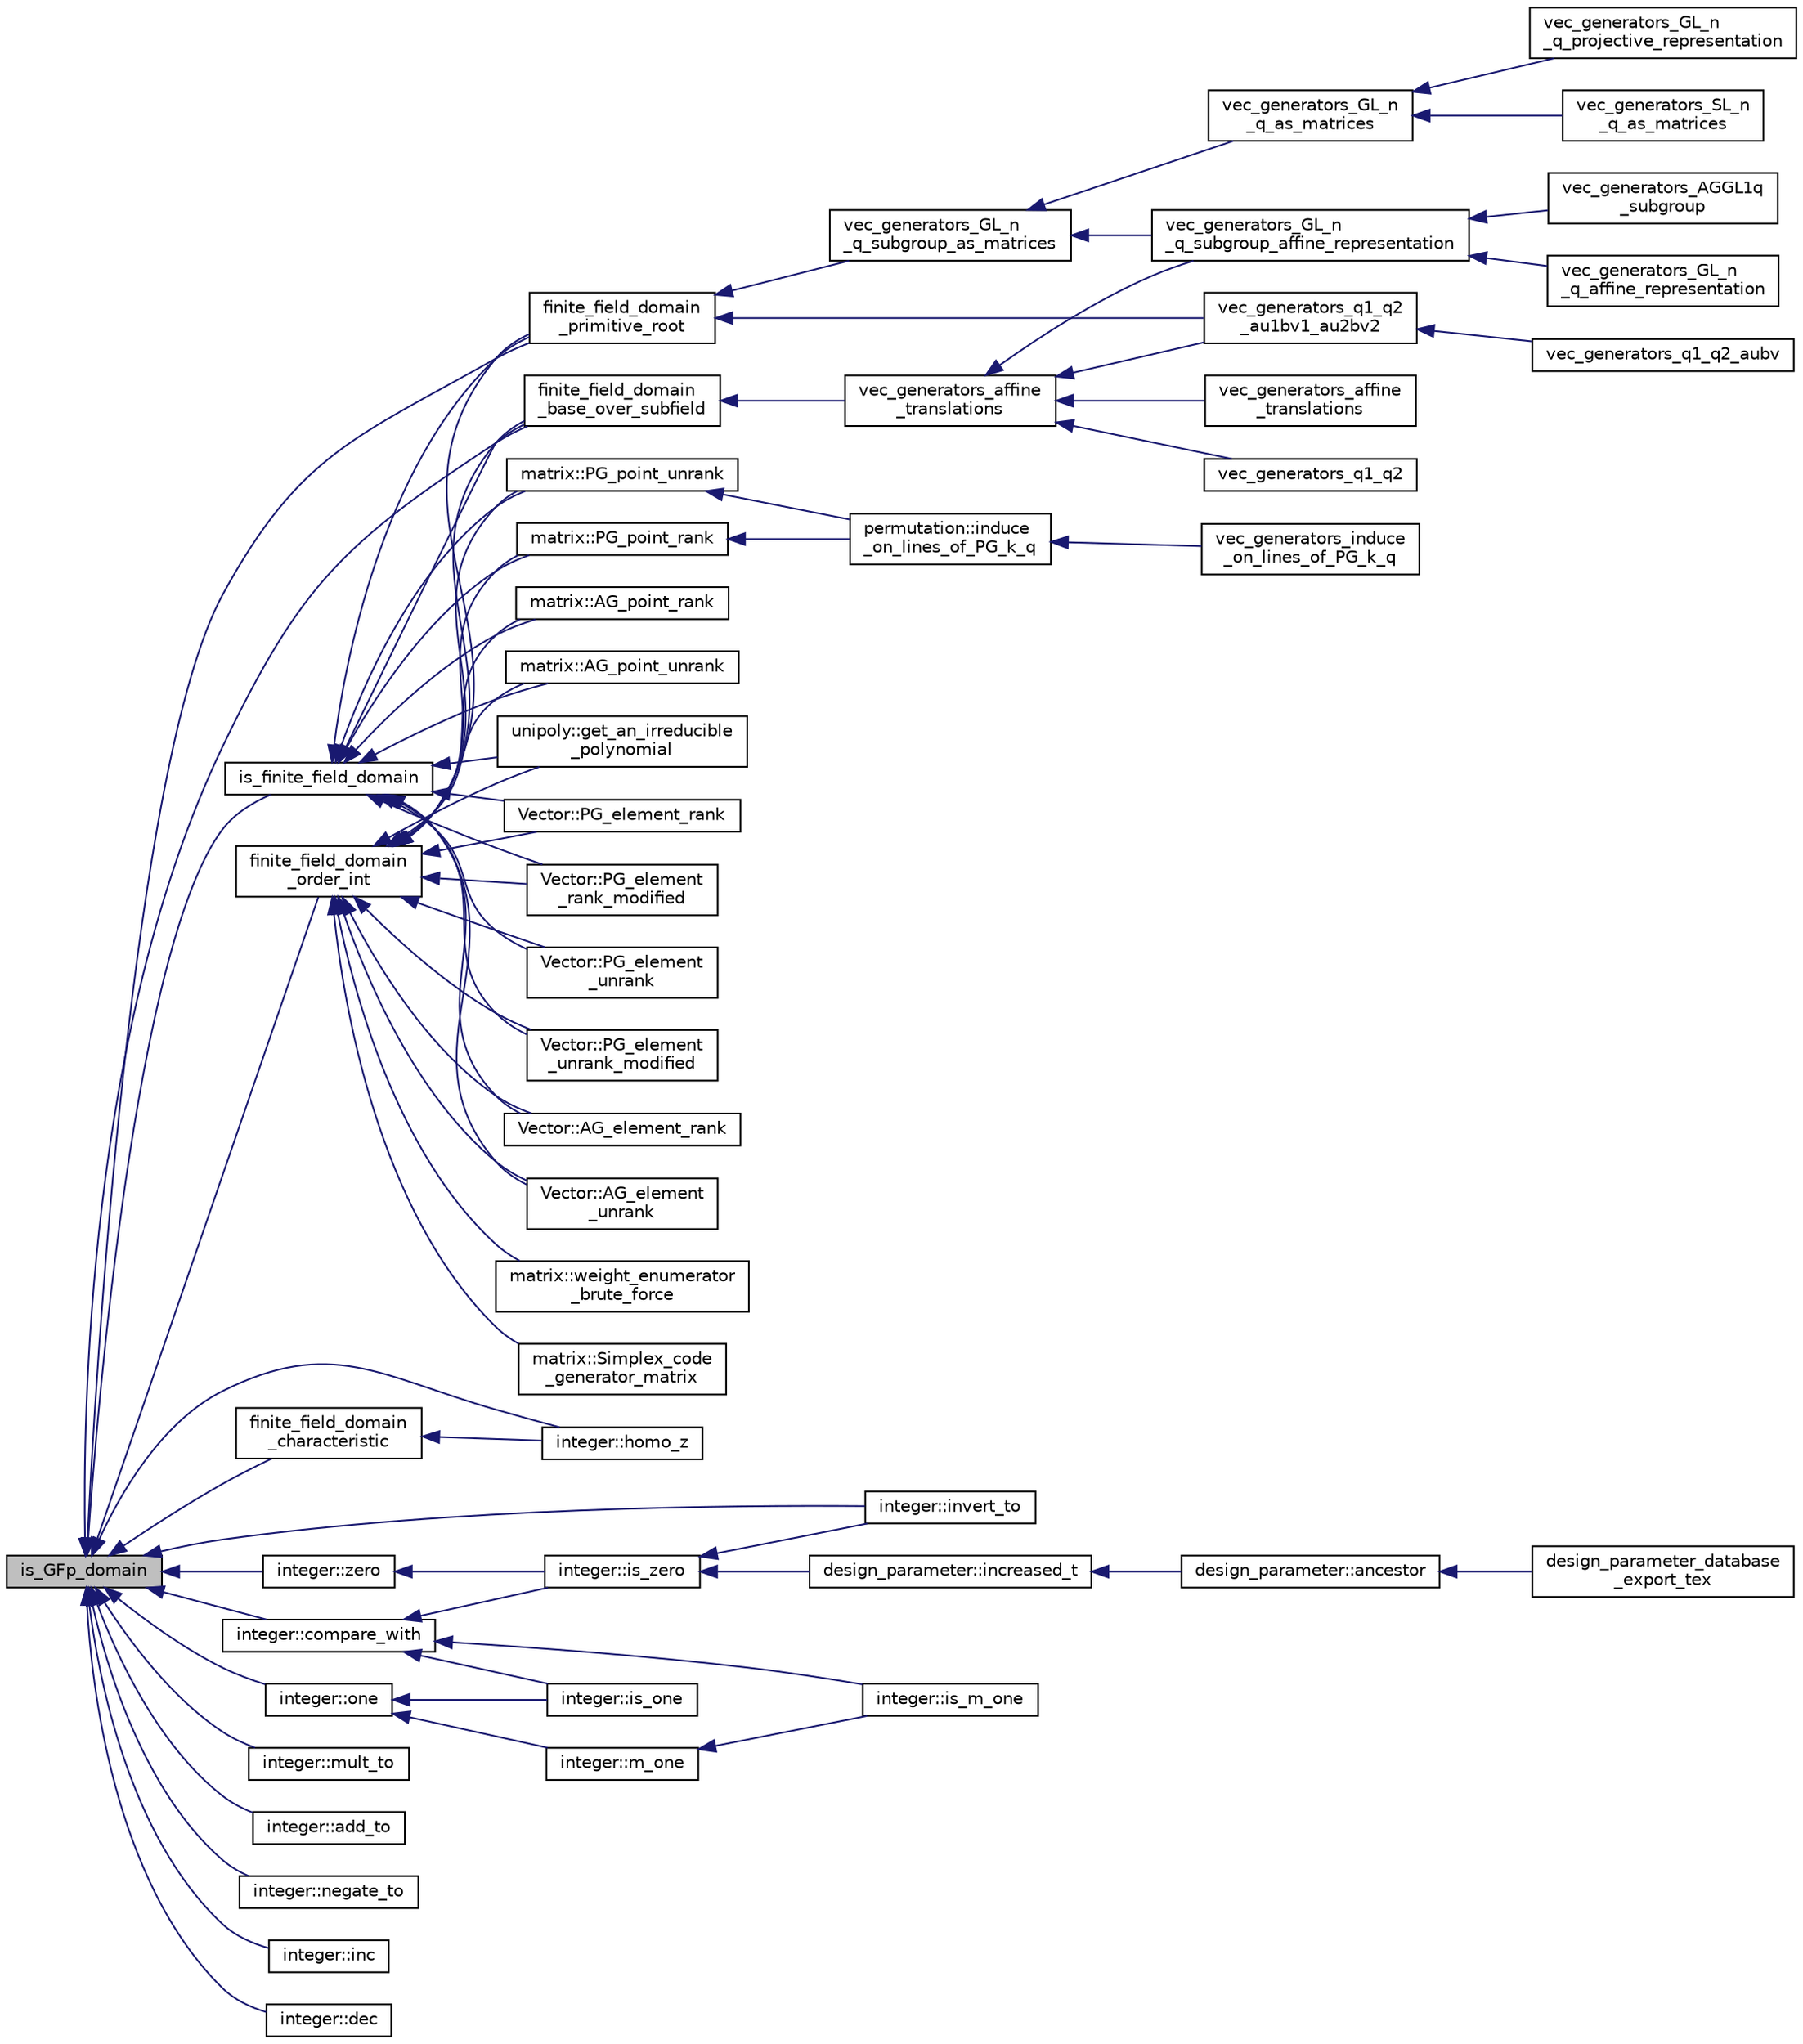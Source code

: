 digraph "is_GFp_domain"
{
  edge [fontname="Helvetica",fontsize="10",labelfontname="Helvetica",labelfontsize="10"];
  node [fontname="Helvetica",fontsize="10",shape=record];
  rankdir="LR";
  Node250 [label="is_GFp_domain",height=0.2,width=0.4,color="black", fillcolor="grey75", style="filled", fontcolor="black"];
  Node250 -> Node251 [dir="back",color="midnightblue",fontsize="10",style="solid",fontname="Helvetica"];
  Node251 [label="is_finite_field_domain",height=0.2,width=0.4,color="black", fillcolor="white", style="filled",URL="$db/d2f/domain_8_c.html#a77d0ace35941cfe84035c9a060972b2a"];
  Node251 -> Node252 [dir="back",color="midnightblue",fontsize="10",style="solid",fontname="Helvetica"];
  Node252 [label="finite_field_domain\l_primitive_root",height=0.2,width=0.4,color="black", fillcolor="white", style="filled",URL="$db/d2f/domain_8_c.html#a555c8e00dea5b275e2b31616e8fc1116"];
  Node252 -> Node253 [dir="back",color="midnightblue",fontsize="10",style="solid",fontname="Helvetica"];
  Node253 [label="vec_generators_GL_n\l_q_subgroup_as_matrices",height=0.2,width=0.4,color="black", fillcolor="white", style="filled",URL="$d0/dd3/perm__group__gens_8_c.html#a67390878e31e37836b12fa5d56e72394"];
  Node253 -> Node254 [dir="back",color="midnightblue",fontsize="10",style="solid",fontname="Helvetica"];
  Node254 [label="vec_generators_GL_n\l_q_as_matrices",height=0.2,width=0.4,color="black", fillcolor="white", style="filled",URL="$d0/dd3/perm__group__gens_8_c.html#a16af2db378d422175df1fdf70cb02806"];
  Node254 -> Node255 [dir="back",color="midnightblue",fontsize="10",style="solid",fontname="Helvetica"];
  Node255 [label="vec_generators_SL_n\l_q_as_matrices",height=0.2,width=0.4,color="black", fillcolor="white", style="filled",URL="$d0/dd3/perm__group__gens_8_c.html#aece7a22e0963ee87d325797900443bd2"];
  Node254 -> Node256 [dir="back",color="midnightblue",fontsize="10",style="solid",fontname="Helvetica"];
  Node256 [label="vec_generators_GL_n\l_q_projective_representation",height=0.2,width=0.4,color="black", fillcolor="white", style="filled",URL="$d0/dd3/perm__group__gens_8_c.html#ae56b1d99562cb32203518575c689746d"];
  Node253 -> Node257 [dir="back",color="midnightblue",fontsize="10",style="solid",fontname="Helvetica"];
  Node257 [label="vec_generators_GL_n\l_q_subgroup_affine_representation",height=0.2,width=0.4,color="black", fillcolor="white", style="filled",URL="$d0/dd3/perm__group__gens_8_c.html#adc1a2bfe52c3047a066884771aa01321"];
  Node257 -> Node258 [dir="back",color="midnightblue",fontsize="10",style="solid",fontname="Helvetica"];
  Node258 [label="vec_generators_GL_n\l_q_affine_representation",height=0.2,width=0.4,color="black", fillcolor="white", style="filled",URL="$d0/dd3/perm__group__gens_8_c.html#a689108f410f773f0681e21a864097f16"];
  Node257 -> Node259 [dir="back",color="midnightblue",fontsize="10",style="solid",fontname="Helvetica"];
  Node259 [label="vec_generators_AGGL1q\l_subgroup",height=0.2,width=0.4,color="black", fillcolor="white", style="filled",URL="$d0/dd3/perm__group__gens_8_c.html#a93659c1c7a668dd6adf9f217c608e1f1"];
  Node252 -> Node260 [dir="back",color="midnightblue",fontsize="10",style="solid",fontname="Helvetica"];
  Node260 [label="vec_generators_q1_q2\l_au1bv1_au2bv2",height=0.2,width=0.4,color="black", fillcolor="white", style="filled",URL="$d0/dd3/perm__group__gens_8_c.html#aee37285cfb5987a4fc1f5c7580865175"];
  Node260 -> Node261 [dir="back",color="midnightblue",fontsize="10",style="solid",fontname="Helvetica"];
  Node261 [label="vec_generators_q1_q2_aubv",height=0.2,width=0.4,color="black", fillcolor="white", style="filled",URL="$d0/dd3/perm__group__gens_8_c.html#a0b5ce8828dd8a35cbfec4450f0d76edc"];
  Node251 -> Node262 [dir="back",color="midnightblue",fontsize="10",style="solid",fontname="Helvetica"];
  Node262 [label="finite_field_domain\l_base_over_subfield",height=0.2,width=0.4,color="black", fillcolor="white", style="filled",URL="$db/d2f/domain_8_c.html#abe355695b9ac715e7ac5fdd804f4079d"];
  Node262 -> Node263 [dir="back",color="midnightblue",fontsize="10",style="solid",fontname="Helvetica"];
  Node263 [label="vec_generators_affine\l_translations",height=0.2,width=0.4,color="black", fillcolor="white", style="filled",URL="$d0/dd3/perm__group__gens_8_c.html#a7823a00ce1bf9cd69d1f9543e594e0e6"];
  Node263 -> Node264 [dir="back",color="midnightblue",fontsize="10",style="solid",fontname="Helvetica"];
  Node264 [label="vec_generators_affine\l_translations",height=0.2,width=0.4,color="black", fillcolor="white", style="filled",URL="$d0/dd3/perm__group__gens_8_c.html#ac4f5e1074cf38552f67cd4ed6deba6ea"];
  Node263 -> Node257 [dir="back",color="midnightblue",fontsize="10",style="solid",fontname="Helvetica"];
  Node263 -> Node265 [dir="back",color="midnightblue",fontsize="10",style="solid",fontname="Helvetica"];
  Node265 [label="vec_generators_q1_q2",height=0.2,width=0.4,color="black", fillcolor="white", style="filled",URL="$d0/dd3/perm__group__gens_8_c.html#ac70761795da8630f4939bc3e00707d79"];
  Node263 -> Node260 [dir="back",color="midnightblue",fontsize="10",style="solid",fontname="Helvetica"];
  Node251 -> Node266 [dir="back",color="midnightblue",fontsize="10",style="solid",fontname="Helvetica"];
  Node266 [label="matrix::PG_point_unrank",height=0.2,width=0.4,color="black", fillcolor="white", style="filled",URL="$d1/d8d/classmatrix.html#a5e3395e0dabdef2f693d463814577f5d"];
  Node266 -> Node267 [dir="back",color="midnightblue",fontsize="10",style="solid",fontname="Helvetica"];
  Node267 [label="permutation::induce\l_on_lines_of_PG_k_q",height=0.2,width=0.4,color="black", fillcolor="white", style="filled",URL="$d0/d08/classpermutation.html#a3e01585ffb15282fc45a3158c5ad0b76"];
  Node267 -> Node268 [dir="back",color="midnightblue",fontsize="10",style="solid",fontname="Helvetica"];
  Node268 [label="vec_generators_induce\l_on_lines_of_PG_k_q",height=0.2,width=0.4,color="black", fillcolor="white", style="filled",URL="$d0/dd3/perm__group__gens_8_c.html#ab33fa2e167b2501e5761fee699b4c285"];
  Node251 -> Node269 [dir="back",color="midnightblue",fontsize="10",style="solid",fontname="Helvetica"];
  Node269 [label="matrix::PG_point_rank",height=0.2,width=0.4,color="black", fillcolor="white", style="filled",URL="$d1/d8d/classmatrix.html#a482c95dbcf39d23ea96bca94e2a3f8cb"];
  Node269 -> Node267 [dir="back",color="midnightblue",fontsize="10",style="solid",fontname="Helvetica"];
  Node251 -> Node270 [dir="back",color="midnightblue",fontsize="10",style="solid",fontname="Helvetica"];
  Node270 [label="matrix::AG_point_rank",height=0.2,width=0.4,color="black", fillcolor="white", style="filled",URL="$d1/d8d/classmatrix.html#a496577fb662ba6b5cb3e00d5f89b0860"];
  Node251 -> Node271 [dir="back",color="midnightblue",fontsize="10",style="solid",fontname="Helvetica"];
  Node271 [label="matrix::AG_point_unrank",height=0.2,width=0.4,color="black", fillcolor="white", style="filled",URL="$d1/d8d/classmatrix.html#ac1e0b45861b868e879cc00201f7d0706"];
  Node251 -> Node272 [dir="back",color="midnightblue",fontsize="10",style="solid",fontname="Helvetica"];
  Node272 [label="unipoly::get_an_irreducible\l_polynomial",height=0.2,width=0.4,color="black", fillcolor="white", style="filled",URL="$d1/d89/classunipoly.html#a14ae1863f2096e87f8115f5e8f727883"];
  Node251 -> Node273 [dir="back",color="midnightblue",fontsize="10",style="solid",fontname="Helvetica"];
  Node273 [label="Vector::PG_element_rank",height=0.2,width=0.4,color="black", fillcolor="white", style="filled",URL="$d5/db2/class_vector.html#a0dedd5c9b487e5160589e2b312091246"];
  Node251 -> Node274 [dir="back",color="midnightblue",fontsize="10",style="solid",fontname="Helvetica"];
  Node274 [label="Vector::PG_element\l_rank_modified",height=0.2,width=0.4,color="black", fillcolor="white", style="filled",URL="$d5/db2/class_vector.html#a7d29be1c56b7eb6711b79a25c1755290"];
  Node251 -> Node275 [dir="back",color="midnightblue",fontsize="10",style="solid",fontname="Helvetica"];
  Node275 [label="Vector::PG_element\l_unrank",height=0.2,width=0.4,color="black", fillcolor="white", style="filled",URL="$d5/db2/class_vector.html#a8461aafe0c57317eea2df6e3b6507995"];
  Node251 -> Node276 [dir="back",color="midnightblue",fontsize="10",style="solid",fontname="Helvetica"];
  Node276 [label="Vector::PG_element\l_unrank_modified",height=0.2,width=0.4,color="black", fillcolor="white", style="filled",URL="$d5/db2/class_vector.html#a778c7effcf9ce1c1f9187f2649955e26"];
  Node251 -> Node277 [dir="back",color="midnightblue",fontsize="10",style="solid",fontname="Helvetica"];
  Node277 [label="Vector::AG_element_rank",height=0.2,width=0.4,color="black", fillcolor="white", style="filled",URL="$d5/db2/class_vector.html#a7309e3b8eb7e188001857c1728d43a70"];
  Node251 -> Node278 [dir="back",color="midnightblue",fontsize="10",style="solid",fontname="Helvetica"];
  Node278 [label="Vector::AG_element\l_unrank",height=0.2,width=0.4,color="black", fillcolor="white", style="filled",URL="$d5/db2/class_vector.html#aa2960a2b59352dcaaf661b81acc65d3b"];
  Node250 -> Node279 [dir="back",color="midnightblue",fontsize="10",style="solid",fontname="Helvetica"];
  Node279 [label="finite_field_domain\l_order_int",height=0.2,width=0.4,color="black", fillcolor="white", style="filled",URL="$db/d2f/domain_8_c.html#a377eb55f39803977750d92e3eaf7af26"];
  Node279 -> Node252 [dir="back",color="midnightblue",fontsize="10",style="solid",fontname="Helvetica"];
  Node279 -> Node262 [dir="back",color="midnightblue",fontsize="10",style="solid",fontname="Helvetica"];
  Node279 -> Node280 [dir="back",color="midnightblue",fontsize="10",style="solid",fontname="Helvetica"];
  Node280 [label="matrix::weight_enumerator\l_brute_force",height=0.2,width=0.4,color="black", fillcolor="white", style="filled",URL="$d1/d8d/classmatrix.html#aae7c9c7c3540c5818d2df52ab67f8a52"];
  Node279 -> Node281 [dir="back",color="midnightblue",fontsize="10",style="solid",fontname="Helvetica"];
  Node281 [label="matrix::Simplex_code\l_generator_matrix",height=0.2,width=0.4,color="black", fillcolor="white", style="filled",URL="$d1/d8d/classmatrix.html#a8183959565956f14466fe9d366c2c195"];
  Node279 -> Node266 [dir="back",color="midnightblue",fontsize="10",style="solid",fontname="Helvetica"];
  Node279 -> Node269 [dir="back",color="midnightblue",fontsize="10",style="solid",fontname="Helvetica"];
  Node279 -> Node270 [dir="back",color="midnightblue",fontsize="10",style="solid",fontname="Helvetica"];
  Node279 -> Node271 [dir="back",color="midnightblue",fontsize="10",style="solid",fontname="Helvetica"];
  Node279 -> Node272 [dir="back",color="midnightblue",fontsize="10",style="solid",fontname="Helvetica"];
  Node279 -> Node273 [dir="back",color="midnightblue",fontsize="10",style="solid",fontname="Helvetica"];
  Node279 -> Node274 [dir="back",color="midnightblue",fontsize="10",style="solid",fontname="Helvetica"];
  Node279 -> Node275 [dir="back",color="midnightblue",fontsize="10",style="solid",fontname="Helvetica"];
  Node279 -> Node276 [dir="back",color="midnightblue",fontsize="10",style="solid",fontname="Helvetica"];
  Node279 -> Node277 [dir="back",color="midnightblue",fontsize="10",style="solid",fontname="Helvetica"];
  Node279 -> Node278 [dir="back",color="midnightblue",fontsize="10",style="solid",fontname="Helvetica"];
  Node250 -> Node282 [dir="back",color="midnightblue",fontsize="10",style="solid",fontname="Helvetica"];
  Node282 [label="finite_field_domain\l_characteristic",height=0.2,width=0.4,color="black", fillcolor="white", style="filled",URL="$db/d2f/domain_8_c.html#aa297182dc4e7a937102162ef666e23df"];
  Node282 -> Node283 [dir="back",color="midnightblue",fontsize="10",style="solid",fontname="Helvetica"];
  Node283 [label="integer::homo_z",height=0.2,width=0.4,color="black", fillcolor="white", style="filled",URL="$d0/de5/classinteger.html#ab975244fc25d0a9b3d4ef5104e3fcd24"];
  Node250 -> Node252 [dir="back",color="midnightblue",fontsize="10",style="solid",fontname="Helvetica"];
  Node250 -> Node262 [dir="back",color="midnightblue",fontsize="10",style="solid",fontname="Helvetica"];
  Node250 -> Node284 [dir="back",color="midnightblue",fontsize="10",style="solid",fontname="Helvetica"];
  Node284 [label="integer::compare_with",height=0.2,width=0.4,color="black", fillcolor="white", style="filled",URL="$d0/de5/classinteger.html#a20cc8d8d4913e9ee746c6758bbb2e62a"];
  Node284 -> Node285 [dir="back",color="midnightblue",fontsize="10",style="solid",fontname="Helvetica"];
  Node285 [label="integer::is_zero",height=0.2,width=0.4,color="black", fillcolor="white", style="filled",URL="$d0/de5/classinteger.html#ab92500013b2342ab5c24355bc91bad64"];
  Node285 -> Node286 [dir="back",color="midnightblue",fontsize="10",style="solid",fontname="Helvetica"];
  Node286 [label="design_parameter::increased_t",height=0.2,width=0.4,color="black", fillcolor="white", style="filled",URL="$da/d94/classdesign__parameter.html#a8f39a90927d51e3cb3772bc98c94d7d0"];
  Node286 -> Node287 [dir="back",color="midnightblue",fontsize="10",style="solid",fontname="Helvetica"];
  Node287 [label="design_parameter::ancestor",height=0.2,width=0.4,color="black", fillcolor="white", style="filled",URL="$da/d94/classdesign__parameter.html#abd616d2e29cde6f3e797abab001af0c6"];
  Node287 -> Node288 [dir="back",color="midnightblue",fontsize="10",style="solid",fontname="Helvetica"];
  Node288 [label="design_parameter_database\l_export_tex",height=0.2,width=0.4,color="black", fillcolor="white", style="filled",URL="$d9/d60/discreta_8h.html#a075808c1cf57d126d15a0d7794716de7"];
  Node285 -> Node289 [dir="back",color="midnightblue",fontsize="10",style="solid",fontname="Helvetica"];
  Node289 [label="integer::invert_to",height=0.2,width=0.4,color="black", fillcolor="white", style="filled",URL="$d0/de5/classinteger.html#a9a991b285677b99b4879034e31648b7a"];
  Node284 -> Node290 [dir="back",color="midnightblue",fontsize="10",style="solid",fontname="Helvetica"];
  Node290 [label="integer::is_one",height=0.2,width=0.4,color="black", fillcolor="white", style="filled",URL="$d0/de5/classinteger.html#acf8faabd4ed20f9580605714b5b73a5f"];
  Node284 -> Node291 [dir="back",color="midnightblue",fontsize="10",style="solid",fontname="Helvetica"];
  Node291 [label="integer::is_m_one",height=0.2,width=0.4,color="black", fillcolor="white", style="filled",URL="$d0/de5/classinteger.html#a7585957656c1152035411e066a4f0053"];
  Node250 -> Node292 [dir="back",color="midnightblue",fontsize="10",style="solid",fontname="Helvetica"];
  Node292 [label="integer::mult_to",height=0.2,width=0.4,color="black", fillcolor="white", style="filled",URL="$d0/de5/classinteger.html#a7f4f072c0d9c6b15660d80e81496dffc"];
  Node250 -> Node289 [dir="back",color="midnightblue",fontsize="10",style="solid",fontname="Helvetica"];
  Node250 -> Node293 [dir="back",color="midnightblue",fontsize="10",style="solid",fontname="Helvetica"];
  Node293 [label="integer::add_to",height=0.2,width=0.4,color="black", fillcolor="white", style="filled",URL="$d0/de5/classinteger.html#a3f6fe19fe4f2948364b1e75a6dfec47f"];
  Node250 -> Node294 [dir="back",color="midnightblue",fontsize="10",style="solid",fontname="Helvetica"];
  Node294 [label="integer::negate_to",height=0.2,width=0.4,color="black", fillcolor="white", style="filled",URL="$d0/de5/classinteger.html#a1da2bd683bdef336057ef2b84d4b3978"];
  Node250 -> Node295 [dir="back",color="midnightblue",fontsize="10",style="solid",fontname="Helvetica"];
  Node295 [label="integer::zero",height=0.2,width=0.4,color="black", fillcolor="white", style="filled",URL="$d0/de5/classinteger.html#ab99e796e5c2cef13eb30dc43eac3c9fe"];
  Node295 -> Node285 [dir="back",color="midnightblue",fontsize="10",style="solid",fontname="Helvetica"];
  Node250 -> Node296 [dir="back",color="midnightblue",fontsize="10",style="solid",fontname="Helvetica"];
  Node296 [label="integer::one",height=0.2,width=0.4,color="black", fillcolor="white", style="filled",URL="$d0/de5/classinteger.html#a18a967d90d63b1c58e3f2480e9084ed5"];
  Node296 -> Node297 [dir="back",color="midnightblue",fontsize="10",style="solid",fontname="Helvetica"];
  Node297 [label="integer::m_one",height=0.2,width=0.4,color="black", fillcolor="white", style="filled",URL="$d0/de5/classinteger.html#a4d312656ed6c31235e11ecb3f05df1f5"];
  Node297 -> Node291 [dir="back",color="midnightblue",fontsize="10",style="solid",fontname="Helvetica"];
  Node296 -> Node290 [dir="back",color="midnightblue",fontsize="10",style="solid",fontname="Helvetica"];
  Node250 -> Node283 [dir="back",color="midnightblue",fontsize="10",style="solid",fontname="Helvetica"];
  Node250 -> Node298 [dir="back",color="midnightblue",fontsize="10",style="solid",fontname="Helvetica"];
  Node298 [label="integer::inc",height=0.2,width=0.4,color="black", fillcolor="white", style="filled",URL="$d0/de5/classinteger.html#a2fd161f380ea688219131ba9a8429509"];
  Node250 -> Node299 [dir="back",color="midnightblue",fontsize="10",style="solid",fontname="Helvetica"];
  Node299 [label="integer::dec",height=0.2,width=0.4,color="black", fillcolor="white", style="filled",URL="$d0/de5/classinteger.html#a6b744350afb55f82d25e55bb6b1027b2"];
}
